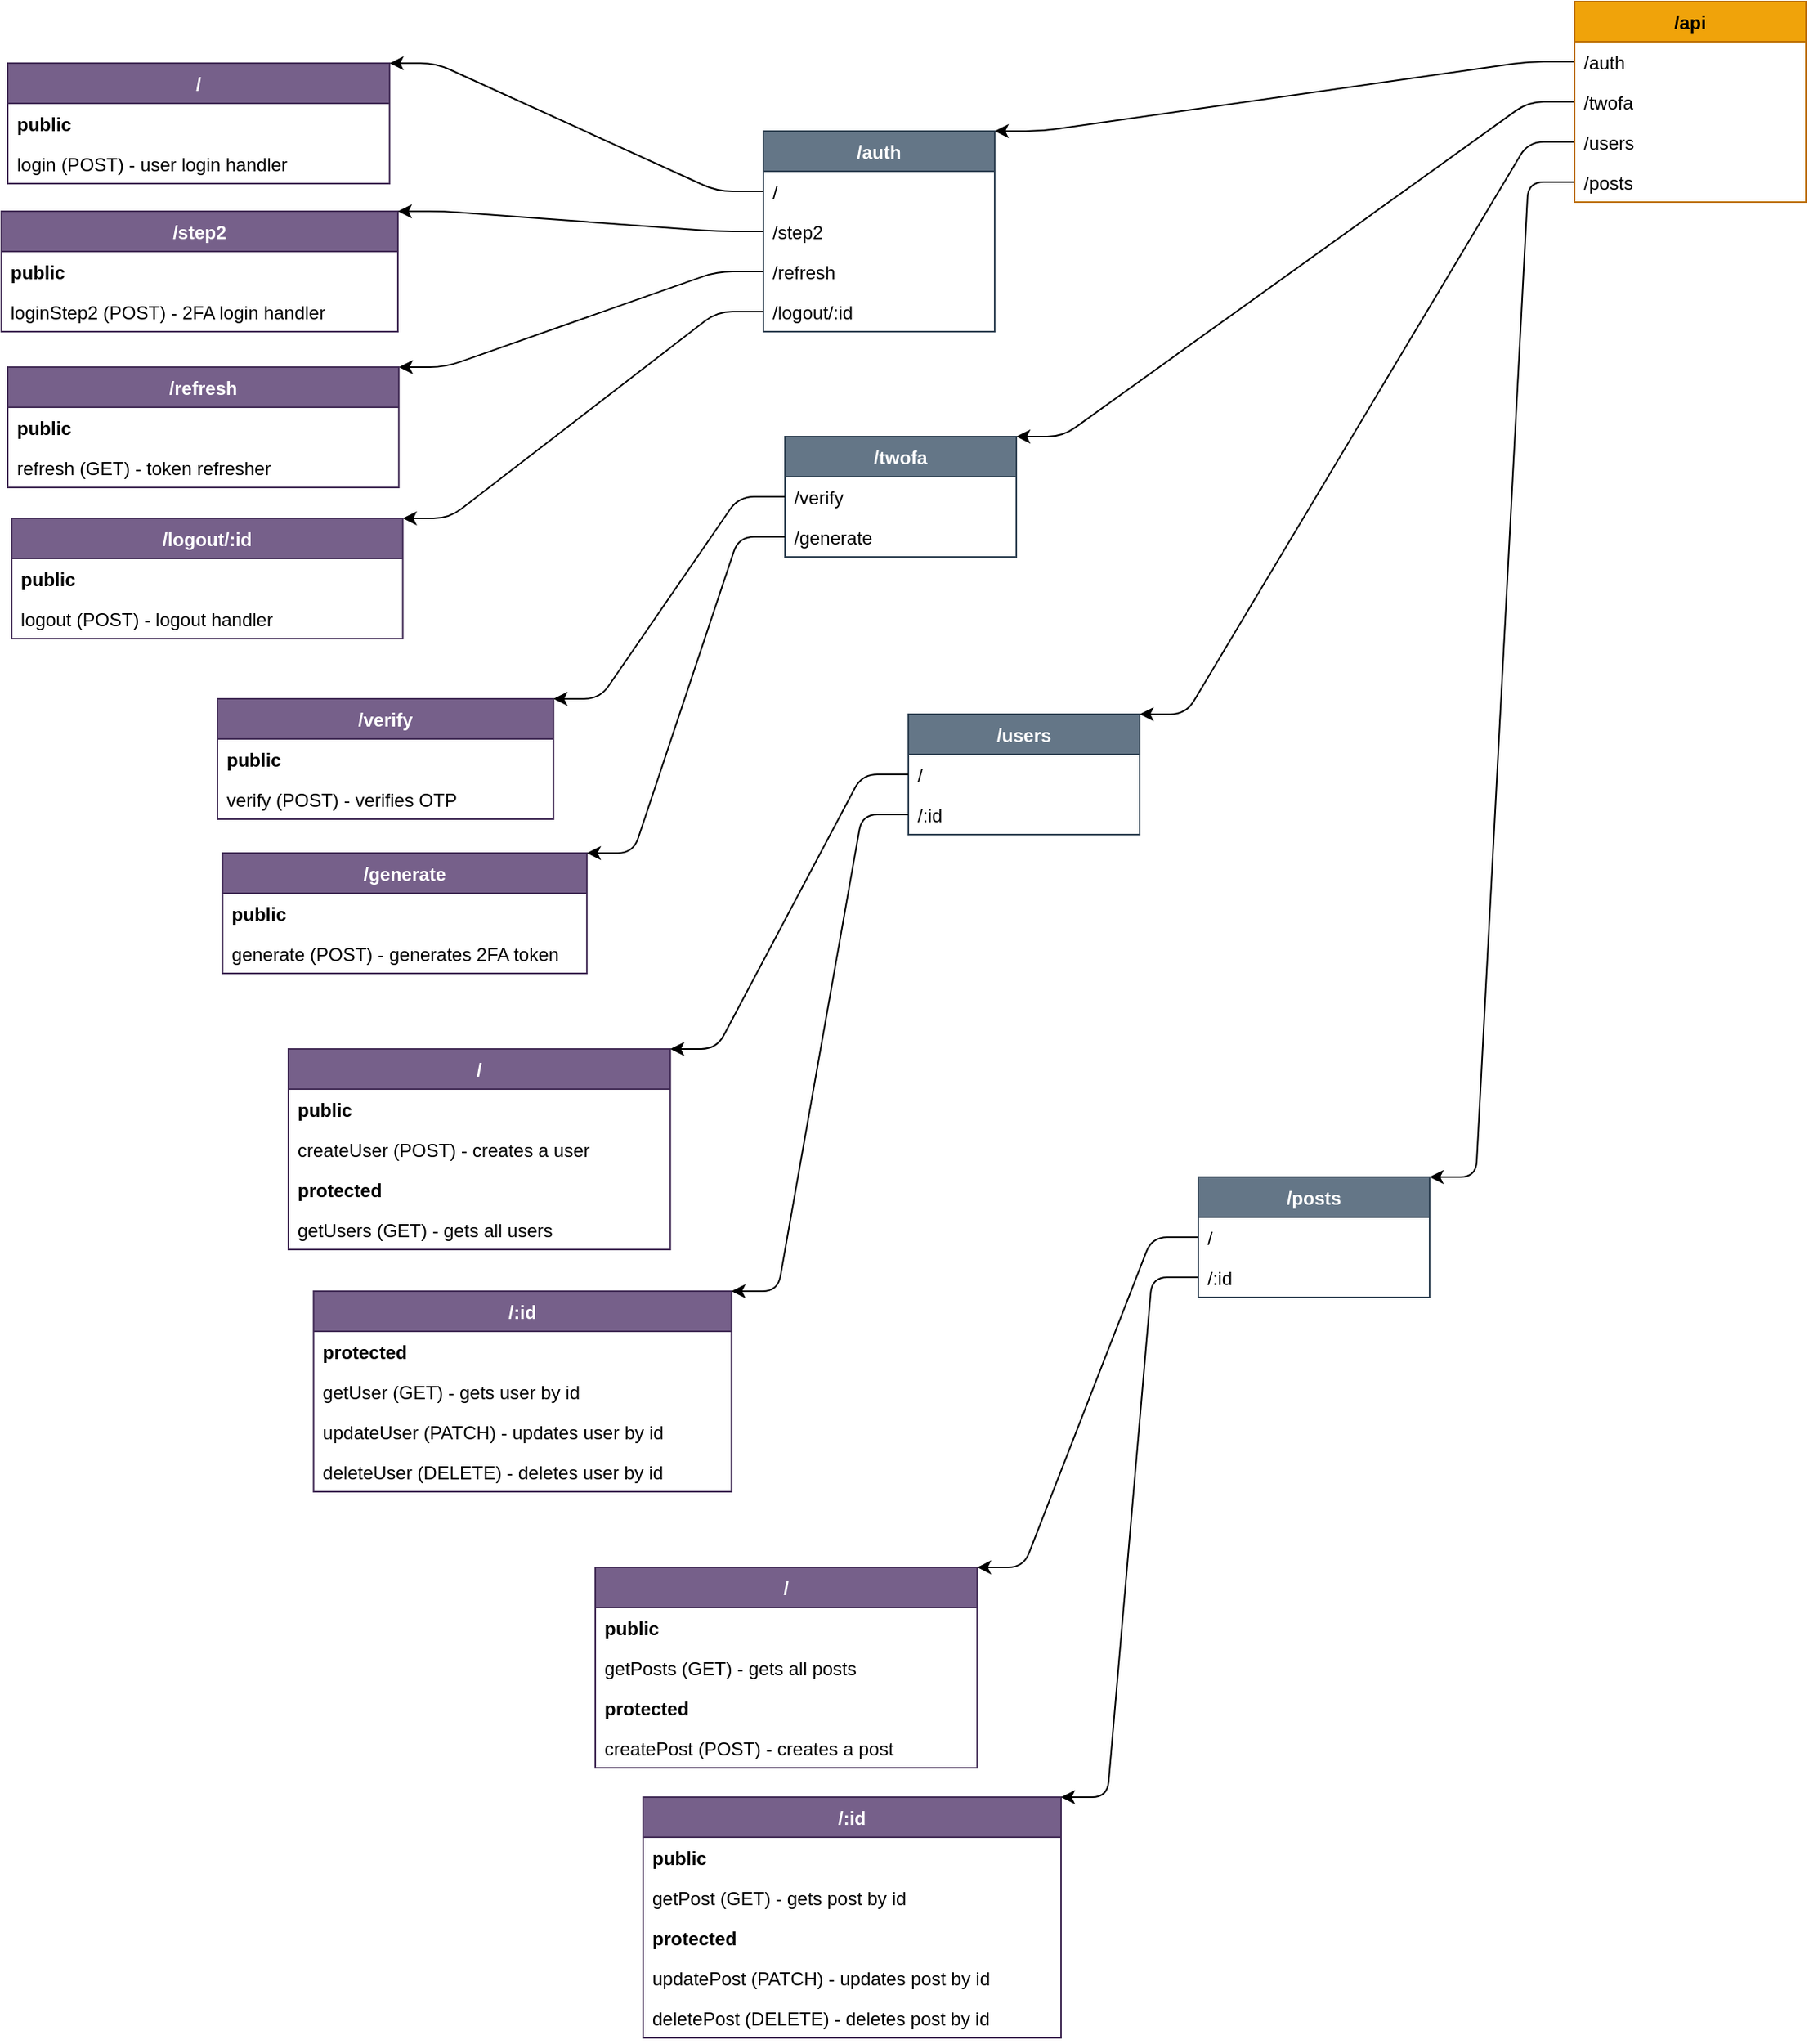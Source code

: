 <mxfile>
    <diagram id="zjNdQ9-eTGLjXgJ8_Mu6" name="Page-1">
        <mxGraphModel dx="2738" dy="2313" grid="0" gridSize="10" guides="1" tooltips="1" connect="1" arrows="1" fold="1" page="0" pageScale="1" pageWidth="850" pageHeight="1100" math="0" shadow="0">
            <root>
                <mxCell id="0"/>
                <mxCell id="1" parent="0"/>
                <mxCell id="16" style="html=1;exitX=0;exitY=0.5;exitDx=0;exitDy=0;entryX=1;entryY=0;entryDx=0;entryDy=0;edgeStyle=entityRelationEdgeStyle;" edge="1" parent="1" source="124" target="11">
                    <mxGeometry relative="1" as="geometry">
                        <mxPoint x="550" y="-813.75" as="sourcePoint"/>
                    </mxGeometry>
                </mxCell>
                <mxCell id="58" style="html=1;exitX=0;exitY=0.5;exitDx=0;exitDy=0;entryX=1;entryY=0;entryDx=0;entryDy=0;edgeStyle=entityRelationEdgeStyle;" edge="1" parent="1" source="125" target="53">
                    <mxGeometry relative="1" as="geometry">
                        <mxPoint x="550" y="-802.5" as="sourcePoint"/>
                    </mxGeometry>
                </mxCell>
                <mxCell id="68" style="edgeStyle=entityRelationEdgeStyle;html=1;exitX=0;exitY=0.5;exitDx=0;exitDy=0;entryX=1;entryY=0;entryDx=0;entryDy=0;" edge="1" parent="1" source="126" target="65">
                    <mxGeometry relative="1" as="geometry">
                        <mxPoint x="550" y="-791.25" as="sourcePoint"/>
                    </mxGeometry>
                </mxCell>
                <mxCell id="83" style="edgeStyle=entityRelationEdgeStyle;html=1;exitX=0;exitY=0.5;exitDx=0;exitDy=0;entryX=1;entryY=0;entryDx=0;entryDy=0;" edge="1" parent="1" source="127" target="80">
                    <mxGeometry relative="1" as="geometry">
                        <mxPoint x="583.5" y="-780" as="sourcePoint"/>
                    </mxGeometry>
                </mxCell>
                <mxCell id="11" value="/auth" style="swimlane;fontStyle=1;childLayout=stackLayout;horizontal=1;startSize=26;fillColor=#647687;horizontalStack=0;resizeParent=1;resizeParentMax=0;resizeLast=0;collapsible=1;marginBottom=0;fontColor=#ffffff;strokeColor=#314354;" vertex="1" parent="1">
                    <mxGeometry x="77" y="-859" width="150" height="130" as="geometry"/>
                </mxCell>
                <mxCell id="12" value="/" style="text;strokeColor=none;fillColor=none;align=left;verticalAlign=top;spacingLeft=4;spacingRight=4;overflow=hidden;rotatable=0;points=[[0,0.5],[1,0.5]];portConstraint=eastwest;" vertex="1" parent="11">
                    <mxGeometry y="26" width="150" height="26" as="geometry"/>
                </mxCell>
                <mxCell id="13" value="/step2" style="text;strokeColor=none;fillColor=none;align=left;verticalAlign=top;spacingLeft=4;spacingRight=4;overflow=hidden;rotatable=0;points=[[0,0.5],[1,0.5]];portConstraint=eastwest;" vertex="1" parent="11">
                    <mxGeometry y="52" width="150" height="26" as="geometry"/>
                </mxCell>
                <mxCell id="14" value="/refresh" style="text;strokeColor=none;fillColor=none;align=left;verticalAlign=top;spacingLeft=4;spacingRight=4;overflow=hidden;rotatable=0;points=[[0,0.5],[1,0.5]];portConstraint=eastwest;" vertex="1" parent="11">
                    <mxGeometry y="78" width="150" height="26" as="geometry"/>
                </mxCell>
                <mxCell id="15" value="/logout/:id" style="text;strokeColor=none;fillColor=none;align=left;verticalAlign=top;spacingLeft=4;spacingRight=4;overflow=hidden;rotatable=0;points=[[0,0.5],[1,0.5]];portConstraint=eastwest;" vertex="1" parent="11">
                    <mxGeometry y="104" width="150" height="26" as="geometry"/>
                </mxCell>
                <mxCell id="29" style="html=1;exitX=0;exitY=0.5;exitDx=0;exitDy=0;entryX=1;entryY=0;entryDx=0;entryDy=0;edgeStyle=entityRelationEdgeStyle;" edge="1" parent="1" source="15" target="41">
                    <mxGeometry relative="1" as="geometry">
                        <mxPoint x="-177.19" y="-364" as="targetPoint"/>
                    </mxGeometry>
                </mxCell>
                <mxCell id="30" style="html=1;exitX=0;exitY=0.5;exitDx=0;exitDy=0;entryX=1;entryY=0;entryDx=0;entryDy=0;edgeStyle=entityRelationEdgeStyle;" edge="1" parent="1" source="14" target="36">
                    <mxGeometry relative="1" as="geometry">
                        <mxPoint x="-177.19" y="-441" as="targetPoint"/>
                    </mxGeometry>
                </mxCell>
                <mxCell id="36" value="/refresh" style="swimlane;fontStyle=1;childLayout=stackLayout;horizontal=1;startSize=26;fillColor=#76608a;horizontalStack=0;resizeParent=1;resizeParentMax=0;resizeLast=0;collapsible=1;marginBottom=0;fontColor=#ffffff;strokeColor=#432D57;" vertex="1" parent="1">
                    <mxGeometry x="-413" y="-706" width="253.63" height="78" as="geometry"/>
                </mxCell>
                <mxCell id="87" value="public" style="text;strokeColor=none;fillColor=none;align=left;verticalAlign=top;spacingLeft=4;spacingRight=4;overflow=hidden;rotatable=0;points=[[0,0.5],[1,0.5]];portConstraint=eastwest;fontStyle=1" vertex="1" parent="36">
                    <mxGeometry y="26" width="253.63" height="26" as="geometry"/>
                </mxCell>
                <mxCell id="51" value="refresh (GET) - token refresher" style="text;strokeColor=none;fillColor=none;align=left;verticalAlign=top;spacingLeft=4;spacingRight=4;overflow=hidden;rotatable=0;points=[[0,0.5],[1,0.5]];portConstraint=eastwest;" vertex="1" parent="36">
                    <mxGeometry y="52" width="253.63" height="26" as="geometry"/>
                </mxCell>
                <mxCell id="41" value="/logout/:id" style="swimlane;fontStyle=1;childLayout=stackLayout;horizontal=1;startSize=26;fillColor=#76608a;horizontalStack=0;resizeParent=1;resizeParentMax=0;resizeLast=0;collapsible=1;marginBottom=0;fontColor=#ffffff;strokeColor=#432D57;" vertex="1" parent="1">
                    <mxGeometry x="-410.44" y="-608" width="253.63" height="78" as="geometry"/>
                </mxCell>
                <mxCell id="88" value="public" style="text;strokeColor=none;fillColor=none;align=left;verticalAlign=top;spacingLeft=4;spacingRight=4;overflow=hidden;rotatable=0;points=[[0,0.5],[1,0.5]];portConstraint=eastwest;fontStyle=1" vertex="1" parent="41">
                    <mxGeometry y="26" width="253.63" height="26" as="geometry"/>
                </mxCell>
                <mxCell id="52" value="logout (POST) - logout handler" style="text;strokeColor=none;fillColor=none;align=left;verticalAlign=top;spacingLeft=4;spacingRight=4;overflow=hidden;rotatable=0;points=[[0,0.5],[1,0.5]];portConstraint=eastwest;" vertex="1" parent="41">
                    <mxGeometry y="52" width="253.63" height="26" as="geometry"/>
                </mxCell>
                <mxCell id="43" value="/step2" style="swimlane;fontStyle=1;childLayout=stackLayout;horizontal=1;startSize=26;fillColor=#76608a;horizontalStack=0;resizeParent=1;resizeParentMax=0;resizeLast=0;collapsible=1;marginBottom=0;fontColor=#ffffff;strokeColor=#432D57;" vertex="1" parent="1">
                    <mxGeometry x="-417.13" y="-807" width="257.13" height="78" as="geometry"/>
                </mxCell>
                <mxCell id="86" value="public" style="text;strokeColor=none;fillColor=none;align=left;verticalAlign=top;spacingLeft=4;spacingRight=4;overflow=hidden;rotatable=0;points=[[0,0.5],[1,0.5]];portConstraint=eastwest;fontStyle=1" vertex="1" parent="43">
                    <mxGeometry y="26" width="257.13" height="26" as="geometry"/>
                </mxCell>
                <mxCell id="50" value="loginStep2 (POST) - 2FA login handler" style="text;strokeColor=none;fillColor=none;align=left;verticalAlign=top;spacingLeft=4;spacingRight=4;overflow=hidden;rotatable=0;points=[[0,0.5],[1,0.5]];portConstraint=eastwest;" vertex="1" parent="43">
                    <mxGeometry y="52" width="257.13" height="26" as="geometry"/>
                </mxCell>
                <mxCell id="45" value="/" style="swimlane;fontStyle=1;childLayout=stackLayout;horizontal=1;startSize=26;fillColor=#76608a;horizontalStack=0;resizeParent=1;resizeParentMax=0;resizeLast=0;collapsible=1;marginBottom=0;fontColor=#ffffff;strokeColor=#432D57;" vertex="1" parent="1">
                    <mxGeometry x="-413" y="-903" width="247.63" height="78" as="geometry"/>
                </mxCell>
                <mxCell id="84" value="public" style="text;strokeColor=none;fillColor=none;align=left;verticalAlign=top;spacingLeft=4;spacingRight=4;overflow=hidden;rotatable=0;points=[[0,0.5],[1,0.5]];portConstraint=eastwest;fontStyle=1" vertex="1" parent="45">
                    <mxGeometry y="26" width="247.63" height="26" as="geometry"/>
                </mxCell>
                <mxCell id="49" value="login (POST) - user login handler" style="text;strokeColor=none;fillColor=none;align=left;verticalAlign=top;spacingLeft=4;spacingRight=4;overflow=hidden;rotatable=0;points=[[0,0.5],[1,0.5]];portConstraint=eastwest;" vertex="1" parent="45">
                    <mxGeometry y="52" width="247.63" height="26" as="geometry"/>
                </mxCell>
                <mxCell id="47" style="html=1;exitX=0;exitY=0.5;exitDx=0;exitDy=0;entryX=1;entryY=0;entryDx=0;entryDy=0;edgeStyle=entityRelationEdgeStyle;" edge="1" parent="1" source="13" target="43">
                    <mxGeometry relative="1" as="geometry"/>
                </mxCell>
                <mxCell id="48" style="html=1;exitX=0;exitY=0.5;exitDx=0;exitDy=0;entryX=1;entryY=0;entryDx=0;entryDy=0;edgeStyle=entityRelationEdgeStyle;" edge="1" parent="1" source="12" target="45">
                    <mxGeometry relative="1" as="geometry"/>
                </mxCell>
                <mxCell id="53" value="/twofa" style="swimlane;fontStyle=1;childLayout=stackLayout;horizontal=1;startSize=26;fillColor=#647687;horizontalStack=0;resizeParent=1;resizeParentMax=0;resizeLast=0;collapsible=1;marginBottom=0;fontColor=#ffffff;strokeColor=#314354;" vertex="1" parent="1">
                    <mxGeometry x="91" y="-661" width="150" height="78" as="geometry"/>
                </mxCell>
                <mxCell id="55" value="/verify" style="text;strokeColor=none;fillColor=none;align=left;verticalAlign=top;spacingLeft=4;spacingRight=4;overflow=hidden;rotatable=0;points=[[0,0.5],[1,0.5]];portConstraint=eastwest;" vertex="1" parent="53">
                    <mxGeometry y="26" width="150" height="26" as="geometry"/>
                </mxCell>
                <mxCell id="57" value="/generate" style="text;strokeColor=none;fillColor=none;align=left;verticalAlign=top;spacingLeft=4;spacingRight=4;overflow=hidden;rotatable=0;points=[[0,0.5],[1,0.5]];portConstraint=eastwest;" vertex="1" parent="53">
                    <mxGeometry y="52" width="150" height="26" as="geometry"/>
                </mxCell>
                <mxCell id="59" value="/verify" style="swimlane;fontStyle=1;childLayout=stackLayout;horizontal=1;startSize=26;fillColor=#76608a;horizontalStack=0;resizeParent=1;resizeParentMax=0;resizeLast=0;collapsible=1;marginBottom=0;fontColor=#ffffff;strokeColor=#432D57;" vertex="1" parent="1">
                    <mxGeometry x="-277" y="-491" width="217.88" height="78" as="geometry"/>
                </mxCell>
                <mxCell id="91" value="public" style="text;strokeColor=none;fillColor=none;align=left;verticalAlign=top;spacingLeft=4;spacingRight=4;overflow=hidden;rotatable=0;points=[[0,0.5],[1,0.5]];portConstraint=eastwest;fontStyle=1" vertex="1" parent="59">
                    <mxGeometry y="26" width="217.88" height="26" as="geometry"/>
                </mxCell>
                <mxCell id="60" value="verify (POST) - verifies OTP" style="text;strokeColor=none;fillColor=none;align=left;verticalAlign=top;spacingLeft=4;spacingRight=4;overflow=hidden;rotatable=0;points=[[0,0.5],[1,0.5]];portConstraint=eastwest;" vertex="1" parent="59">
                    <mxGeometry y="52" width="217.88" height="26" as="geometry"/>
                </mxCell>
                <mxCell id="61" value="/generate" style="swimlane;fontStyle=1;childLayout=stackLayout;horizontal=1;startSize=26;fillColor=#76608a;horizontalStack=0;resizeParent=1;resizeParentMax=0;resizeLast=0;collapsible=1;marginBottom=0;fontColor=#ffffff;strokeColor=#432D57;" vertex="1" parent="1">
                    <mxGeometry x="-273.69" y="-391" width="236.26" height="78" as="geometry"/>
                </mxCell>
                <mxCell id="92" value="public" style="text;strokeColor=none;fillColor=none;align=left;verticalAlign=top;spacingLeft=4;spacingRight=4;overflow=hidden;rotatable=0;points=[[0,0.5],[1,0.5]];portConstraint=eastwest;fontStyle=1" vertex="1" parent="61">
                    <mxGeometry y="26" width="236.26" height="26" as="geometry"/>
                </mxCell>
                <mxCell id="62" value="generate (POST) - generates 2FA token" style="text;strokeColor=none;fillColor=none;align=left;verticalAlign=top;spacingLeft=4;spacingRight=4;overflow=hidden;rotatable=0;points=[[0,0.5],[1,0.5]];portConstraint=eastwest;" vertex="1" parent="61">
                    <mxGeometry y="52" width="236.26" height="26" as="geometry"/>
                </mxCell>
                <mxCell id="63" style="edgeStyle=entityRelationEdgeStyle;html=1;exitX=0;exitY=0.5;exitDx=0;exitDy=0;entryX=1;entryY=0;entryDx=0;entryDy=0;" edge="1" parent="1" source="55" target="59">
                    <mxGeometry relative="1" as="geometry"/>
                </mxCell>
                <mxCell id="64" style="edgeStyle=entityRelationEdgeStyle;html=1;exitX=0;exitY=0.5;exitDx=0;exitDy=0;entryX=1;entryY=0;entryDx=0;entryDy=0;" edge="1" parent="1" source="57" target="61">
                    <mxGeometry relative="1" as="geometry"/>
                </mxCell>
                <mxCell id="65" value="/users" style="swimlane;fontStyle=1;childLayout=stackLayout;horizontal=1;startSize=26;fillColor=#647687;horizontalStack=0;resizeParent=1;resizeParentMax=0;resizeLast=0;collapsible=1;marginBottom=0;fontColor=#ffffff;strokeColor=#314354;" vertex="1" parent="1">
                    <mxGeometry x="171" y="-481" width="150" height="78" as="geometry"/>
                </mxCell>
                <mxCell id="67" value="/" style="text;strokeColor=none;fillColor=none;align=left;verticalAlign=top;spacingLeft=4;spacingRight=4;overflow=hidden;rotatable=0;points=[[0,0.5],[1,0.5]];portConstraint=eastwest;" vertex="1" parent="65">
                    <mxGeometry y="26" width="150" height="26" as="geometry"/>
                </mxCell>
                <mxCell id="69" value="/:id" style="text;strokeColor=none;fillColor=none;align=left;verticalAlign=top;spacingLeft=4;spacingRight=4;overflow=hidden;rotatable=0;points=[[0,0.5],[1,0.5]];portConstraint=eastwest;" vertex="1" parent="65">
                    <mxGeometry y="52" width="150" height="26" as="geometry"/>
                </mxCell>
                <mxCell id="71" value="/" style="swimlane;fontStyle=1;childLayout=stackLayout;horizontal=1;startSize=26;fillColor=#76608a;horizontalStack=0;resizeParent=1;resizeParentMax=0;resizeLast=0;collapsible=1;marginBottom=0;fontColor=#ffffff;strokeColor=#432D57;" vertex="1" parent="1">
                    <mxGeometry x="-231" y="-264" width="247.63" height="130" as="geometry"/>
                </mxCell>
                <mxCell id="95" value="public" style="text;strokeColor=none;fillColor=none;align=left;verticalAlign=top;spacingLeft=4;spacingRight=4;overflow=hidden;rotatable=0;points=[[0,0.5],[1,0.5]];portConstraint=eastwest;fontStyle=1" vertex="1" parent="71">
                    <mxGeometry y="26" width="247.63" height="26" as="geometry"/>
                </mxCell>
                <mxCell id="74" value="createUser (POST) - creates a user" style="text;strokeColor=none;fillColor=none;align=left;verticalAlign=top;spacingLeft=4;spacingRight=4;overflow=hidden;rotatable=0;points=[[0,0.5],[1,0.5]];portConstraint=eastwest;" vertex="1" parent="71">
                    <mxGeometry y="52" width="247.63" height="26" as="geometry"/>
                </mxCell>
                <mxCell id="93" value="protected" style="text;strokeColor=none;fillColor=none;align=left;verticalAlign=top;spacingLeft=4;spacingRight=4;overflow=hidden;rotatable=0;points=[[0,0.5],[1,0.5]];portConstraint=eastwest;fontStyle=1" vertex="1" parent="71">
                    <mxGeometry y="78" width="247.63" height="26" as="geometry"/>
                </mxCell>
                <mxCell id="72" value="getUsers (GET) - gets all users" style="text;strokeColor=none;fillColor=none;align=left;verticalAlign=top;spacingLeft=4;spacingRight=4;overflow=hidden;rotatable=0;points=[[0,0.5],[1,0.5]];portConstraint=eastwest;" vertex="1" parent="71">
                    <mxGeometry y="104" width="247.63" height="26" as="geometry"/>
                </mxCell>
                <mxCell id="73" style="edgeStyle=entityRelationEdgeStyle;html=1;exitX=0;exitY=0.5;exitDx=0;exitDy=0;entryX=1;entryY=0;entryDx=0;entryDy=0;" edge="1" parent="1" source="67" target="71">
                    <mxGeometry relative="1" as="geometry"/>
                </mxCell>
                <mxCell id="75" value="/:id" style="swimlane;fontStyle=1;childLayout=stackLayout;horizontal=1;startSize=26;fillColor=#76608a;horizontalStack=0;resizeParent=1;resizeParentMax=0;resizeLast=0;collapsible=1;marginBottom=0;fontColor=#ffffff;strokeColor=#432D57;" vertex="1" parent="1">
                    <mxGeometry x="-214.69" y="-107" width="271" height="130" as="geometry"/>
                </mxCell>
                <mxCell id="96" value="protected" style="text;strokeColor=none;fillColor=none;align=left;verticalAlign=top;spacingLeft=4;spacingRight=4;overflow=hidden;rotatable=0;points=[[0,0.5],[1,0.5]];portConstraint=eastwest;fontStyle=1" vertex="1" parent="75">
                    <mxGeometry y="26" width="271" height="26" as="geometry"/>
                </mxCell>
                <mxCell id="76" value="getUser (GET) - gets user by id" style="text;strokeColor=none;fillColor=none;align=left;verticalAlign=top;spacingLeft=4;spacingRight=4;overflow=hidden;rotatable=0;points=[[0,0.5],[1,0.5]];portConstraint=eastwest;" vertex="1" parent="75">
                    <mxGeometry y="52" width="271" height="26" as="geometry"/>
                </mxCell>
                <mxCell id="77" value="updateUser (PATCH) - updates user by id" style="text;strokeColor=none;fillColor=none;align=left;verticalAlign=top;spacingLeft=4;spacingRight=4;overflow=hidden;rotatable=0;points=[[0,0.5],[1,0.5]];portConstraint=eastwest;" vertex="1" parent="75">
                    <mxGeometry y="78" width="271" height="26" as="geometry"/>
                </mxCell>
                <mxCell id="78" value="deleteUser (DELETE) - deletes user by id" style="text;strokeColor=none;fillColor=none;align=left;verticalAlign=top;spacingLeft=4;spacingRight=4;overflow=hidden;rotatable=0;points=[[0,0.5],[1,0.5]];portConstraint=eastwest;" vertex="1" parent="75">
                    <mxGeometry y="104" width="271" height="26" as="geometry"/>
                </mxCell>
                <mxCell id="79" style="edgeStyle=entityRelationEdgeStyle;html=1;exitX=0;exitY=0.5;exitDx=0;exitDy=0;entryX=1;entryY=0;entryDx=0;entryDy=0;" edge="1" parent="1" source="69" target="75">
                    <mxGeometry relative="1" as="geometry"/>
                </mxCell>
                <mxCell id="80" value="/posts" style="swimlane;fontStyle=1;childLayout=stackLayout;horizontal=1;startSize=26;fillColor=#647687;horizontalStack=0;resizeParent=1;resizeParentMax=0;resizeLast=0;collapsible=1;marginBottom=0;fontColor=#ffffff;strokeColor=#314354;" vertex="1" parent="1">
                    <mxGeometry x="359" y="-181" width="150" height="78" as="geometry"/>
                </mxCell>
                <mxCell id="81" value="/" style="text;strokeColor=none;fillColor=none;align=left;verticalAlign=top;spacingLeft=4;spacingRight=4;overflow=hidden;rotatable=0;points=[[0,0.5],[1,0.5]];portConstraint=eastwest;" vertex="1" parent="80">
                    <mxGeometry y="26" width="150" height="26" as="geometry"/>
                </mxCell>
                <mxCell id="82" value="/:id" style="text;strokeColor=none;fillColor=none;align=left;verticalAlign=top;spacingLeft=4;spacingRight=4;overflow=hidden;rotatable=0;points=[[0,0.5],[1,0.5]];portConstraint=eastwest;" vertex="1" parent="80">
                    <mxGeometry y="52" width="150" height="26" as="geometry"/>
                </mxCell>
                <mxCell id="108" value="/" style="swimlane;fontStyle=1;childLayout=stackLayout;horizontal=1;startSize=26;fillColor=#76608a;horizontalStack=0;resizeParent=1;resizeParentMax=0;resizeLast=0;collapsible=1;marginBottom=0;fontColor=#ffffff;strokeColor=#432D57;" vertex="1" parent="1">
                    <mxGeometry x="-32.0" y="72" width="247.63" height="130" as="geometry"/>
                </mxCell>
                <mxCell id="109" value="public" style="text;strokeColor=none;fillColor=none;align=left;verticalAlign=top;spacingLeft=4;spacingRight=4;overflow=hidden;rotatable=0;points=[[0,0.5],[1,0.5]];portConstraint=eastwest;fontStyle=1" vertex="1" parent="108">
                    <mxGeometry y="26" width="247.63" height="26" as="geometry"/>
                </mxCell>
                <mxCell id="110" value="getPosts (GET) - gets all posts" style="text;strokeColor=none;fillColor=none;align=left;verticalAlign=top;spacingLeft=4;spacingRight=4;overflow=hidden;rotatable=0;points=[[0,0.5],[1,0.5]];portConstraint=eastwest;" vertex="1" parent="108">
                    <mxGeometry y="52" width="247.63" height="26" as="geometry"/>
                </mxCell>
                <mxCell id="111" value="protected" style="text;strokeColor=none;fillColor=none;align=left;verticalAlign=top;spacingLeft=4;spacingRight=4;overflow=hidden;rotatable=0;points=[[0,0.5],[1,0.5]];portConstraint=eastwest;fontStyle=1" vertex="1" parent="108">
                    <mxGeometry y="78" width="247.63" height="26" as="geometry"/>
                </mxCell>
                <mxCell id="112" value="createPost (POST) - creates a post" style="text;strokeColor=none;fillColor=none;align=left;verticalAlign=top;spacingLeft=4;spacingRight=4;overflow=hidden;rotatable=0;points=[[0,0.5],[1,0.5]];portConstraint=eastwest;" vertex="1" parent="108">
                    <mxGeometry y="104" width="247.63" height="26" as="geometry"/>
                </mxCell>
                <mxCell id="113" value="/:id" style="swimlane;fontStyle=1;childLayout=stackLayout;horizontal=1;startSize=26;fillColor=#76608a;horizontalStack=0;resizeParent=1;resizeParentMax=0;resizeLast=0;collapsible=1;marginBottom=0;fontColor=#ffffff;strokeColor=#432D57;" vertex="1" parent="1">
                    <mxGeometry x="-1.0" y="221" width="271" height="156" as="geometry"/>
                </mxCell>
                <mxCell id="121" value="public" style="text;strokeColor=none;fillColor=none;align=left;verticalAlign=top;spacingLeft=4;spacingRight=4;overflow=hidden;rotatable=0;points=[[0,0.5],[1,0.5]];portConstraint=eastwest;fontStyle=1" vertex="1" parent="113">
                    <mxGeometry y="26" width="271" height="26" as="geometry"/>
                </mxCell>
                <mxCell id="120" value="getPost (GET) - gets post by id" style="text;strokeColor=none;fillColor=none;align=left;verticalAlign=top;spacingLeft=4;spacingRight=4;overflow=hidden;rotatable=0;points=[[0,0.5],[1,0.5]];portConstraint=eastwest;fontStyle=0" vertex="1" parent="113">
                    <mxGeometry y="52" width="271" height="26" as="geometry"/>
                </mxCell>
                <mxCell id="114" value="protected" style="text;strokeColor=none;fillColor=none;align=left;verticalAlign=top;spacingLeft=4;spacingRight=4;overflow=hidden;rotatable=0;points=[[0,0.5],[1,0.5]];portConstraint=eastwest;fontStyle=1" vertex="1" parent="113">
                    <mxGeometry y="78" width="271" height="26" as="geometry"/>
                </mxCell>
                <mxCell id="116" value="updatePost (PATCH) - updates post by id" style="text;strokeColor=none;fillColor=none;align=left;verticalAlign=top;spacingLeft=4;spacingRight=4;overflow=hidden;rotatable=0;points=[[0,0.5],[1,0.5]];portConstraint=eastwest;" vertex="1" parent="113">
                    <mxGeometry y="104" width="271" height="26" as="geometry"/>
                </mxCell>
                <mxCell id="117" value="deletePost (DELETE) - deletes post by id" style="text;strokeColor=none;fillColor=none;align=left;verticalAlign=top;spacingLeft=4;spacingRight=4;overflow=hidden;rotatable=0;points=[[0,0.5],[1,0.5]];portConstraint=eastwest;" vertex="1" parent="113">
                    <mxGeometry y="130" width="271" height="26" as="geometry"/>
                </mxCell>
                <mxCell id="118" style="edgeStyle=entityRelationEdgeStyle;html=1;exitX=0;exitY=0.5;exitDx=0;exitDy=0;entryX=1;entryY=0;entryDx=0;entryDy=0;" edge="1" parent="1" source="81" target="108">
                    <mxGeometry relative="1" as="geometry"/>
                </mxCell>
                <mxCell id="119" style="edgeStyle=entityRelationEdgeStyle;html=1;exitX=0;exitY=0.5;exitDx=0;exitDy=0;entryX=1;entryY=0;entryDx=0;entryDy=0;" edge="1" parent="1" source="82" target="113">
                    <mxGeometry relative="1" as="geometry"/>
                </mxCell>
                <mxCell id="123" value="/api" style="swimlane;fontStyle=1;childLayout=stackLayout;horizontal=1;startSize=26;fillColor=#f0a30a;horizontalStack=0;resizeParent=1;resizeParentMax=0;resizeLast=0;collapsible=1;marginBottom=0;fontColor=#000000;strokeColor=#BD7000;" vertex="1" parent="1">
                    <mxGeometry x="603" y="-943" width="150" height="130" as="geometry"/>
                </mxCell>
                <mxCell id="124" value="/auth" style="text;strokeColor=none;fillColor=none;align=left;verticalAlign=top;spacingLeft=4;spacingRight=4;overflow=hidden;rotatable=0;points=[[0,0.5],[1,0.5]];portConstraint=eastwest;" vertex="1" parent="123">
                    <mxGeometry y="26" width="150" height="26" as="geometry"/>
                </mxCell>
                <mxCell id="125" value="/twofa" style="text;strokeColor=none;fillColor=none;align=left;verticalAlign=top;spacingLeft=4;spacingRight=4;overflow=hidden;rotatable=0;points=[[0,0.5],[1,0.5]];portConstraint=eastwest;" vertex="1" parent="123">
                    <mxGeometry y="52" width="150" height="26" as="geometry"/>
                </mxCell>
                <mxCell id="126" value="/users" style="text;strokeColor=none;fillColor=none;align=left;verticalAlign=top;spacingLeft=4;spacingRight=4;overflow=hidden;rotatable=0;points=[[0,0.5],[1,0.5]];portConstraint=eastwest;" vertex="1" parent="123">
                    <mxGeometry y="78" width="150" height="26" as="geometry"/>
                </mxCell>
                <mxCell id="127" value="/posts" style="text;strokeColor=none;fillColor=none;align=left;verticalAlign=top;spacingLeft=4;spacingRight=4;overflow=hidden;rotatable=0;points=[[0,0.5],[1,0.5]];portConstraint=eastwest;" vertex="1" parent="123">
                    <mxGeometry y="104" width="150" height="26" as="geometry"/>
                </mxCell>
            </root>
        </mxGraphModel>
    </diagram>
</mxfile>